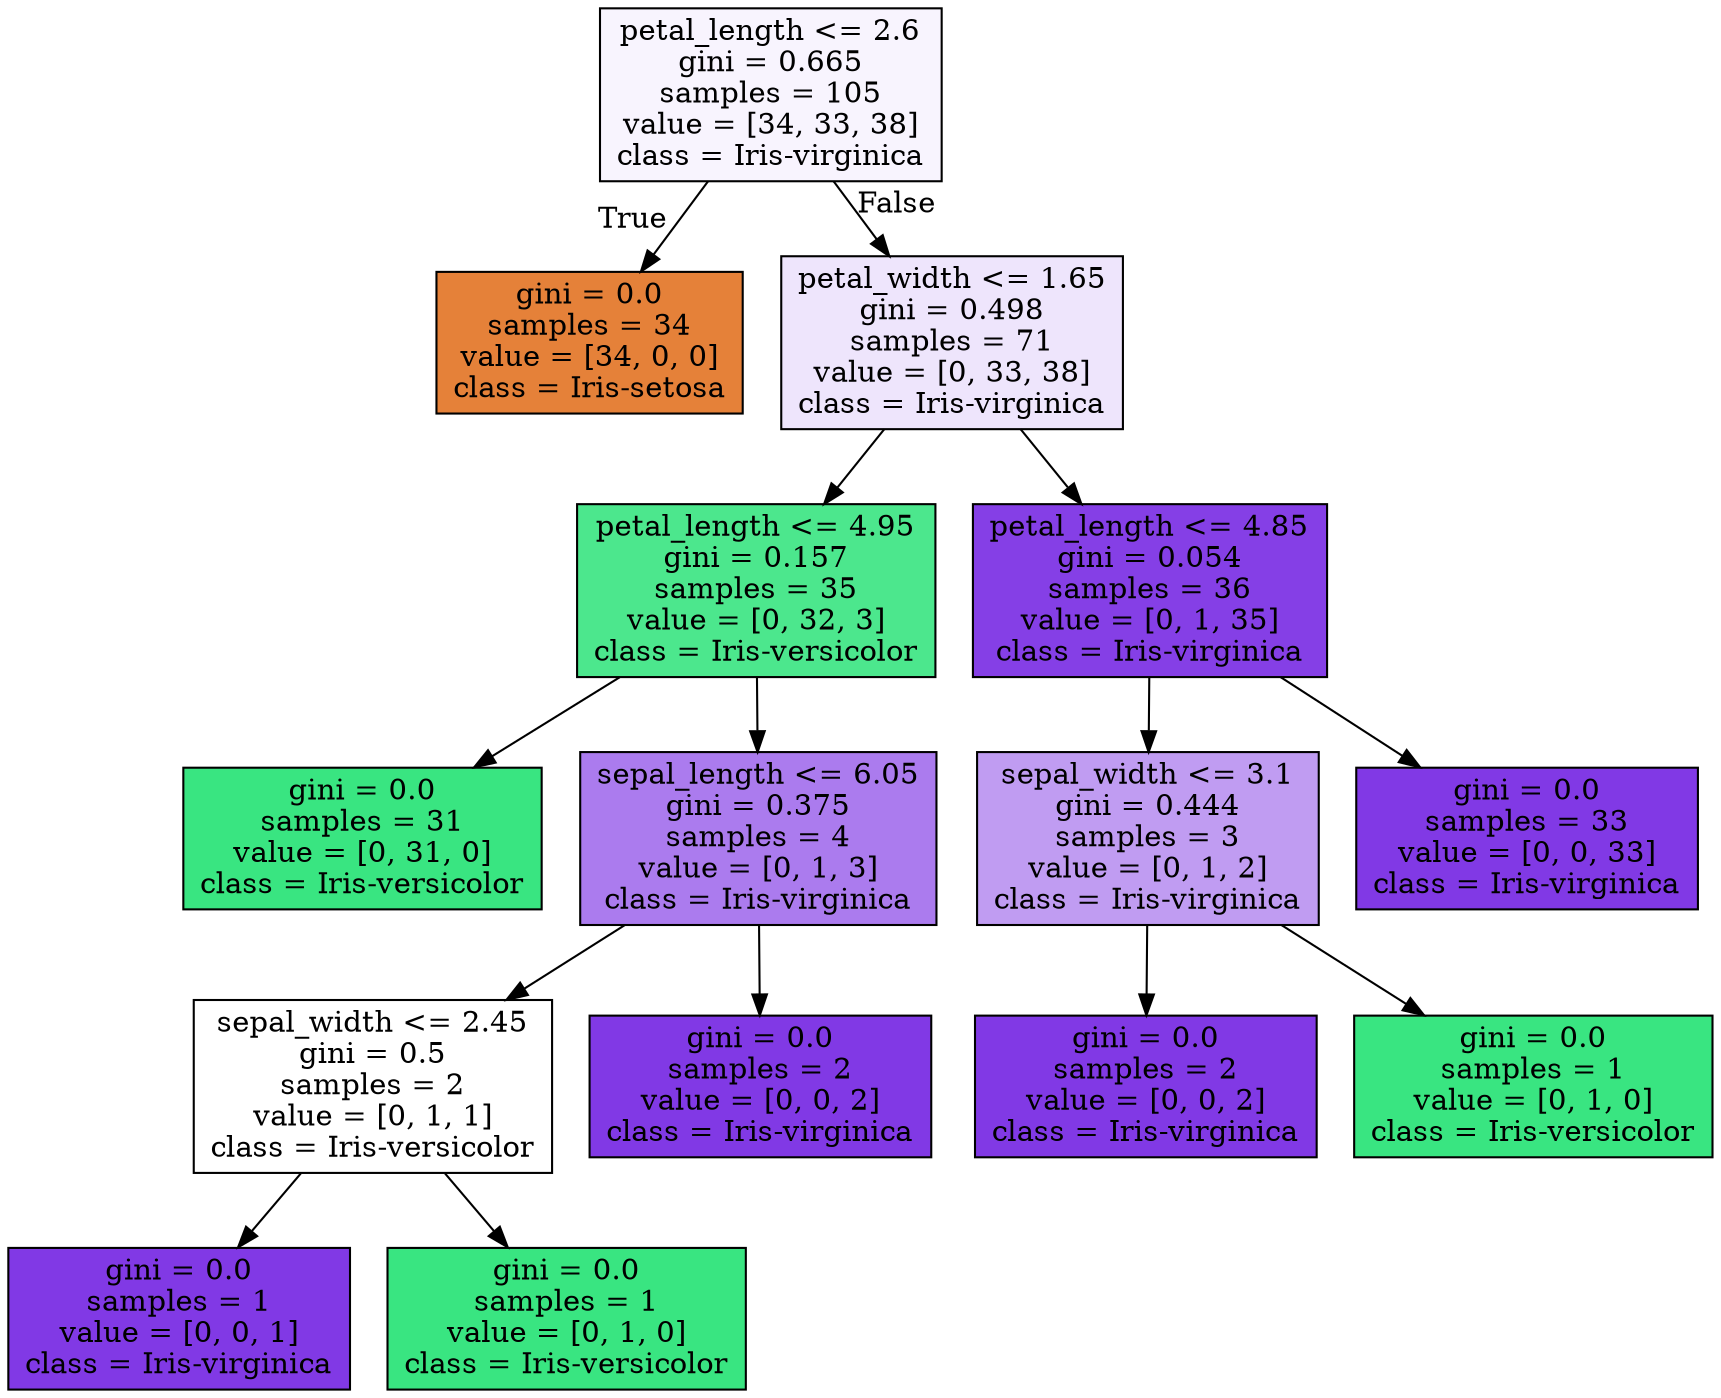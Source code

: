digraph Tree {
node [shape=box, style="filled", color="black"] ;
0 [label="petal_length <= 2.6\ngini = 0.665\nsamples = 105\nvalue = [34, 33, 38]\nclass = Iris-virginica", fillcolor="#f8f4fe"] ;
1 [label="gini = 0.0\nsamples = 34\nvalue = [34, 0, 0]\nclass = Iris-setosa", fillcolor="#e58139"] ;
0 -> 1 [labeldistance=2.5, labelangle=45, headlabel="True"] ;
2 [label="petal_width <= 1.65\ngini = 0.498\nsamples = 71\nvalue = [0, 33, 38]\nclass = Iris-virginica", fillcolor="#eee5fc"] ;
0 -> 2 [labeldistance=2.5, labelangle=-45, headlabel="False"] ;
3 [label="petal_length <= 4.95\ngini = 0.157\nsamples = 35\nvalue = [0, 32, 3]\nclass = Iris-versicolor", fillcolor="#4ce78d"] ;
2 -> 3 ;
4 [label="gini = 0.0\nsamples = 31\nvalue = [0, 31, 0]\nclass = Iris-versicolor", fillcolor="#39e581"] ;
3 -> 4 ;
5 [label="sepal_length <= 6.05\ngini = 0.375\nsamples = 4\nvalue = [0, 1, 3]\nclass = Iris-virginica", fillcolor="#ab7bee"] ;
3 -> 5 ;
6 [label="sepal_width <= 2.45\ngini = 0.5\nsamples = 2\nvalue = [0, 1, 1]\nclass = Iris-versicolor", fillcolor="#ffffff"] ;
5 -> 6 ;
7 [label="gini = 0.0\nsamples = 1\nvalue = [0, 0, 1]\nclass = Iris-virginica", fillcolor="#8139e5"] ;
6 -> 7 ;
8 [label="gini = 0.0\nsamples = 1\nvalue = [0, 1, 0]\nclass = Iris-versicolor", fillcolor="#39e581"] ;
6 -> 8 ;
9 [label="gini = 0.0\nsamples = 2\nvalue = [0, 0, 2]\nclass = Iris-virginica", fillcolor="#8139e5"] ;
5 -> 9 ;
10 [label="petal_length <= 4.85\ngini = 0.054\nsamples = 36\nvalue = [0, 1, 35]\nclass = Iris-virginica", fillcolor="#853fe6"] ;
2 -> 10 ;
11 [label="sepal_width <= 3.1\ngini = 0.444\nsamples = 3\nvalue = [0, 1, 2]\nclass = Iris-virginica", fillcolor="#c09cf2"] ;
10 -> 11 ;
12 [label="gini = 0.0\nsamples = 2\nvalue = [0, 0, 2]\nclass = Iris-virginica", fillcolor="#8139e5"] ;
11 -> 12 ;
13 [label="gini = 0.0\nsamples = 1\nvalue = [0, 1, 0]\nclass = Iris-versicolor", fillcolor="#39e581"] ;
11 -> 13 ;
14 [label="gini = 0.0\nsamples = 33\nvalue = [0, 0, 33]\nclass = Iris-virginica", fillcolor="#8139e5"] ;
10 -> 14 ;
}